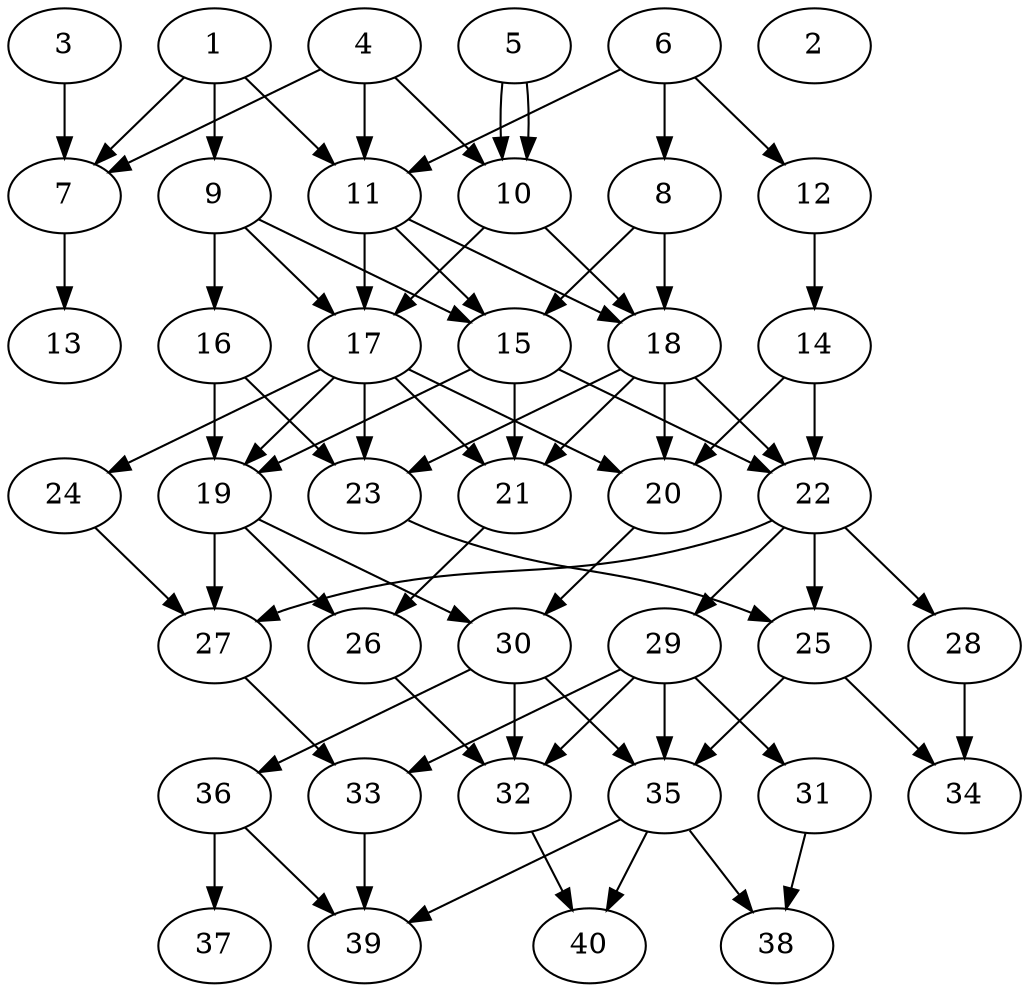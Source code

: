 // DAG automatically generated by daggen at Thu Oct  3 14:06:49 2019
// ./daggen --dot -n 40 --ccr 0.4 --fat 0.5 --regular 0.9 --density 0.5 --mindata 5242880 --maxdata 52428800 
digraph G {
  1 [size="32424960", alpha="0.15", expect_size="12969984"] 
  1 -> 7 [size ="12969984"]
  1 -> 9 [size ="12969984"]
  1 -> 11 [size ="12969984"]
  2 [size="76825600", alpha="0.05", expect_size="30730240"] 
  3 [size="62766080", alpha="0.17", expect_size="25106432"] 
  3 -> 7 [size ="25106432"]
  4 [size="71912960", alpha="0.18", expect_size="28765184"] 
  4 -> 7 [size ="28765184"]
  4 -> 10 [size ="28765184"]
  4 -> 11 [size ="28765184"]
  5 [size="112232960", alpha="0.15", expect_size="44893184"] 
  5 -> 10 [size ="44893184"]
  5 -> 10 [size ="44893184"]
  6 [size="22801920", alpha="0.20", expect_size="9120768"] 
  6 -> 8 [size ="9120768"]
  6 -> 11 [size ="9120768"]
  6 -> 12 [size ="9120768"]
  7 [size="89318400", alpha="0.10", expect_size="35727360"] 
  7 -> 13 [size ="35727360"]
  8 [size="32058880", alpha="0.05", expect_size="12823552"] 
  8 -> 15 [size ="12823552"]
  8 -> 18 [size ="12823552"]
  9 [size="20008960", alpha="0.03", expect_size="8003584"] 
  9 -> 15 [size ="8003584"]
  9 -> 16 [size ="8003584"]
  9 -> 17 [size ="8003584"]
  10 [size="81361920", alpha="0.02", expect_size="32544768"] 
  10 -> 17 [size ="32544768"]
  10 -> 18 [size ="32544768"]
  11 [size="116986880", alpha="0.14", expect_size="46794752"] 
  11 -> 15 [size ="46794752"]
  11 -> 17 [size ="46794752"]
  11 -> 18 [size ="46794752"]
  12 [size="88468480", alpha="0.10", expect_size="35387392"] 
  12 -> 14 [size ="35387392"]
  13 [size="120437760", alpha="0.18", expect_size="48175104"] 
  14 [size="103984640", alpha="0.06", expect_size="41593856"] 
  14 -> 20 [size ="41593856"]
  14 -> 22 [size ="41593856"]
  15 [size="92753920", alpha="0.01", expect_size="37101568"] 
  15 -> 19 [size ="37101568"]
  15 -> 21 [size ="37101568"]
  15 -> 22 [size ="37101568"]
  16 [size="64412160", alpha="0.19", expect_size="25764864"] 
  16 -> 19 [size ="25764864"]
  16 -> 23 [size ="25764864"]
  17 [size="62776320", alpha="0.15", expect_size="25110528"] 
  17 -> 19 [size ="25110528"]
  17 -> 20 [size ="25110528"]
  17 -> 21 [size ="25110528"]
  17 -> 23 [size ="25110528"]
  17 -> 24 [size ="25110528"]
  18 [size="121986560", alpha="0.10", expect_size="48794624"] 
  18 -> 20 [size ="48794624"]
  18 -> 21 [size ="48794624"]
  18 -> 22 [size ="48794624"]
  18 -> 23 [size ="48794624"]
  19 [size="32276480", alpha="0.00", expect_size="12910592"] 
  19 -> 26 [size ="12910592"]
  19 -> 27 [size ="12910592"]
  19 -> 30 [size ="12910592"]
  20 [size="51681280", alpha="0.08", expect_size="20672512"] 
  20 -> 30 [size ="20672512"]
  21 [size="61148160", alpha="0.19", expect_size="24459264"] 
  21 -> 26 [size ="24459264"]
  22 [size="26255360", alpha="0.01", expect_size="10502144"] 
  22 -> 25 [size ="10502144"]
  22 -> 27 [size ="10502144"]
  22 -> 28 [size ="10502144"]
  22 -> 29 [size ="10502144"]
  23 [size="87083520", alpha="0.11", expect_size="34833408"] 
  23 -> 25 [size ="34833408"]
  24 [size="76405760", alpha="0.11", expect_size="30562304"] 
  24 -> 27 [size ="30562304"]
  25 [size="108997120", alpha="0.08", expect_size="43598848"] 
  25 -> 34 [size ="43598848"]
  25 -> 35 [size ="43598848"]
  26 [size="112627200", alpha="0.07", expect_size="45050880"] 
  26 -> 32 [size ="45050880"]
  27 [size="105146880", alpha="0.19", expect_size="42058752"] 
  27 -> 33 [size ="42058752"]
  28 [size="74378240", alpha="0.13", expect_size="29751296"] 
  28 -> 34 [size ="29751296"]
  29 [size="17064960", alpha="0.09", expect_size="6825984"] 
  29 -> 31 [size ="6825984"]
  29 -> 32 [size ="6825984"]
  29 -> 33 [size ="6825984"]
  29 -> 35 [size ="6825984"]
  30 [size="19875840", alpha="0.17", expect_size="7950336"] 
  30 -> 32 [size ="7950336"]
  30 -> 35 [size ="7950336"]
  30 -> 36 [size ="7950336"]
  31 [size="68175360", alpha="0.02", expect_size="27270144"] 
  31 -> 38 [size ="27270144"]
  32 [size="63316480", alpha="0.20", expect_size="25326592"] 
  32 -> 40 [size ="25326592"]
  33 [size="69020160", alpha="0.16", expect_size="27608064"] 
  33 -> 39 [size ="27608064"]
  34 [size="16980480", alpha="0.07", expect_size="6792192"] 
  35 [size="83968000", alpha="0.12", expect_size="33587200"] 
  35 -> 38 [size ="33587200"]
  35 -> 39 [size ="33587200"]
  35 -> 40 [size ="33587200"]
  36 [size="15216640", alpha="0.06", expect_size="6086656"] 
  36 -> 37 [size ="6086656"]
  36 -> 39 [size ="6086656"]
  37 [size="56353280", alpha="0.08", expect_size="22541312"] 
  38 [size="47659520", alpha="0.09", expect_size="19063808"] 
  39 [size="126051840", alpha="0.13", expect_size="50420736"] 
  40 [size="62504960", alpha="0.03", expect_size="25001984"] 
}
